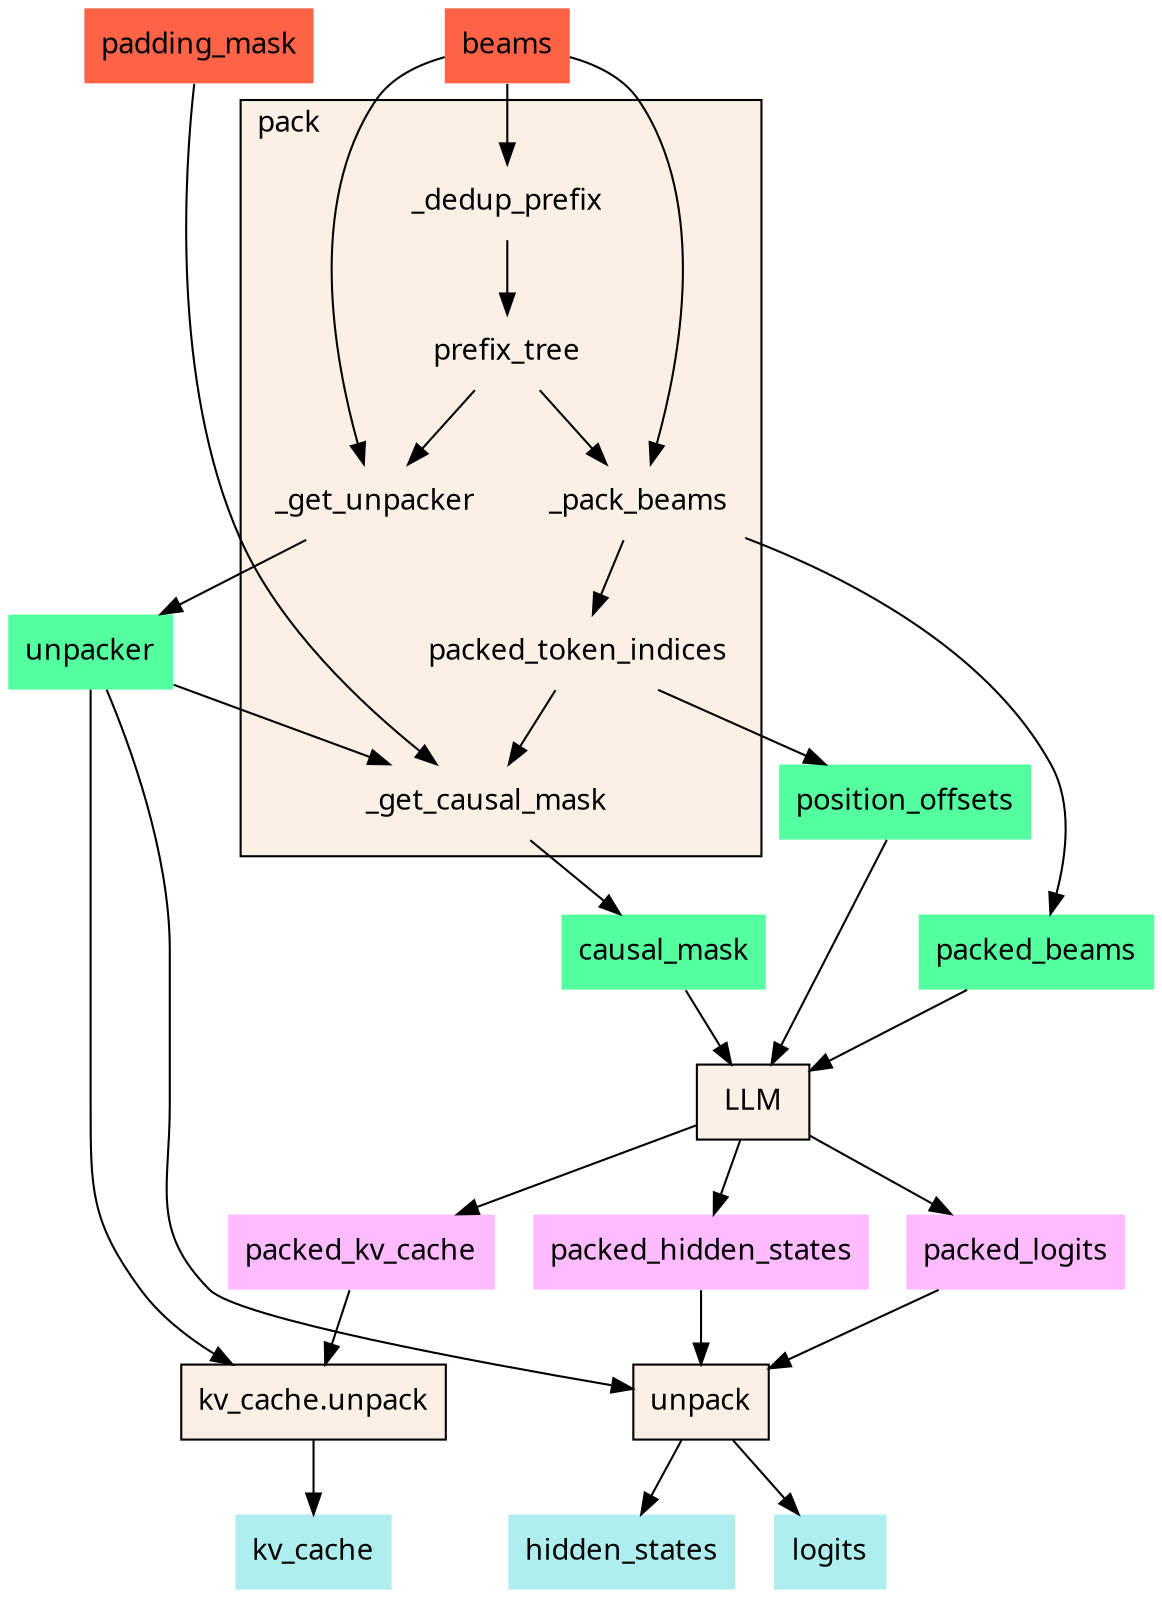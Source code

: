 digraph G {
    graph [fontname = "Monaco"];
    node [fontname = "Monaco"];
    edge [fontname = "Monaco"];

    node [shape=plaintext, style=filled];

    subgraph cluster_pack {
        label="pack";
	    labeljust="l";
	    fillcolor=linen;
	    style=filled;
        _dedup_prefix, _pack_beams, _get_unpacker, _get_causal_mask, prefix_tree, packed_token_indices [fillcolor=linen];
    }
    unpack [shape=box, fillcolor=linen];
    LLM [shape=box, fillcolor=linen];
    "kv_cache.unpack" [shape=box, fillcolor=linen];

    beams [fillcolor=tomato];
    padding_mask [fillcolor=tomato];

    beams -> _dedup_prefix -> prefix_tree;

    beams -> _pack_beams -> packed_beams;
    prefix_tree -> _pack_beams -> packed_token_indices;

    beams -> _get_unpacker -> unpacker;
    prefix_tree -> _get_unpacker;

    unpacker [fillcolor=seagreen1];
    causal_mask [fillcolor=seagreen1];
    packed_beams [fillcolor=seagreen1];
    position_offsets [fillcolor=seagreen1];

    unpacker -> _get_causal_mask -> causal_mask;
    packed_token_indices -> _get_causal_mask;
    padding_mask -> _get_causal_mask;
    packed_token_indices -> position_offsets;

    packed_beams -> LLM -> packed_logits -> unpack -> logits;
    causal_mask -> LLM -> packed_hidden_states -> unpack -> hidden_states;
    position_offsets -> LLM;
    LLM -> packed_kv_cache -> "kv_cache.unpack" -> kv_cache;
    unpacker -> unpack;
    unpacker -> "kv_cache.unpack";

    packed_hidden_states [fillcolor=plum1];
    packed_logits [fillcolor=plum1];
    packed_kv_cache [fillcolor=plum1];

    logits [fillcolor=paleturquoise];
    hidden_states [fillcolor=paleturquoise];
    kv_cache [fillcolor=paleturquoise];

    {rank=same; beams, padding_mask}
    {rank=same; packed_beams, causal_mask}
}
